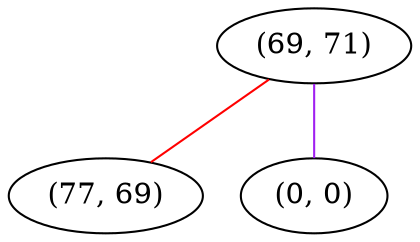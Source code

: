 graph "" {
"(69, 71)";
"(77, 69)";
"(0, 0)";
"(69, 71)" -- "(0, 0)"  [color=purple, key=0, weight=4];
"(69, 71)" -- "(77, 69)"  [color=red, key=0, weight=1];
}
